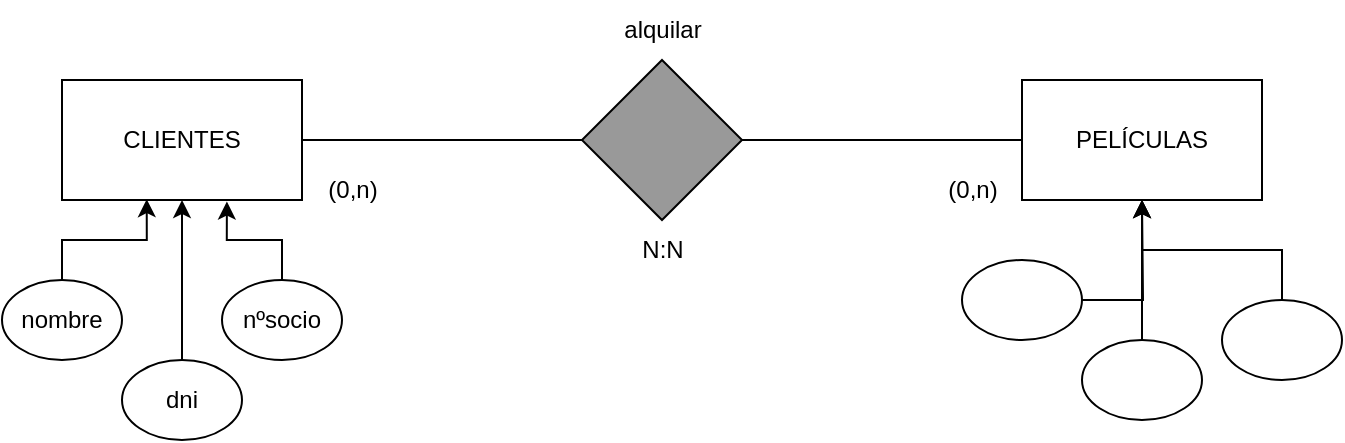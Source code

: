 <mxfile version="22.0.0" type="github">
  <diagram id="R2lEEEUBdFMjLlhIrx00" name="Page-1">
    <mxGraphModel dx="574" dy="300" grid="1" gridSize="10" guides="1" tooltips="1" connect="1" arrows="1" fold="1" page="1" pageScale="1" pageWidth="850" pageHeight="1100" background="none" math="0" shadow="0" extFonts="Permanent Marker^https://fonts.googleapis.com/css?family=Permanent+Marker">
      <root>
        <mxCell id="0" />
        <mxCell id="1" parent="0" />
        <mxCell id="Ll3oK5ygTe_x3l-XsEvN-1" value="CLIENTES" style="rounded=0;whiteSpace=wrap;html=1;" vertex="1" parent="1">
          <mxGeometry x="80" y="40" width="120" height="60" as="geometry" />
        </mxCell>
        <mxCell id="Ll3oK5ygTe_x3l-XsEvN-2" value="PELÍCULAS" style="rounded=0;whiteSpace=wrap;html=1;" vertex="1" parent="1">
          <mxGeometry x="560" y="40" width="120" height="60" as="geometry" />
        </mxCell>
        <mxCell id="Ll3oK5ygTe_x3l-XsEvN-3" value="" style="rhombus;whiteSpace=wrap;html=1;fillColor=#999999;" vertex="1" parent="1">
          <mxGeometry x="340" y="30" width="80" height="80" as="geometry" />
        </mxCell>
        <mxCell id="Ll3oK5ygTe_x3l-XsEvN-5" value="" style="endArrow=none;html=1;rounded=0;entryX=1;entryY=0.5;entryDx=0;entryDy=0;exitX=0;exitY=0.5;exitDx=0;exitDy=0;" edge="1" parent="1" source="Ll3oK5ygTe_x3l-XsEvN-3" target="Ll3oK5ygTe_x3l-XsEvN-1">
          <mxGeometry width="50" height="50" relative="1" as="geometry">
            <mxPoint x="400" y="360" as="sourcePoint" />
            <mxPoint x="450" y="310" as="targetPoint" />
          </mxGeometry>
        </mxCell>
        <mxCell id="Ll3oK5ygTe_x3l-XsEvN-6" value="" style="endArrow=none;html=1;rounded=0;entryX=0;entryY=0.5;entryDx=0;entryDy=0;exitX=1;exitY=0.5;exitDx=0;exitDy=0;" edge="1" parent="1" source="Ll3oK5ygTe_x3l-XsEvN-3" target="Ll3oK5ygTe_x3l-XsEvN-2">
          <mxGeometry width="50" height="50" relative="1" as="geometry">
            <mxPoint x="430" y="70" as="sourcePoint" />
            <mxPoint x="470" y="250" as="targetPoint" />
          </mxGeometry>
        </mxCell>
        <mxCell id="Ll3oK5ygTe_x3l-XsEvN-7" value="alquilar" style="text;html=1;align=center;verticalAlign=middle;resizable=0;points=[];autosize=1;strokeColor=none;fillColor=none;" vertex="1" parent="1">
          <mxGeometry x="350" width="60" height="30" as="geometry" />
        </mxCell>
        <mxCell id="Ll3oK5ygTe_x3l-XsEvN-8" value="N:N" style="text;html=1;align=center;verticalAlign=middle;resizable=0;points=[];autosize=1;strokeColor=none;fillColor=none;" vertex="1" parent="1">
          <mxGeometry x="360" y="110" width="40" height="30" as="geometry" />
        </mxCell>
        <mxCell id="Ll3oK5ygTe_x3l-XsEvN-9" value="(0,n)" style="text;html=1;align=center;verticalAlign=middle;resizable=0;points=[];autosize=1;strokeColor=none;fillColor=none;" vertex="1" parent="1">
          <mxGeometry x="200" y="80" width="50" height="30" as="geometry" />
        </mxCell>
        <mxCell id="Ll3oK5ygTe_x3l-XsEvN-10" value="(0,n)" style="text;html=1;align=center;verticalAlign=middle;resizable=0;points=[];autosize=1;strokeColor=none;fillColor=none;" vertex="1" parent="1">
          <mxGeometry x="510" y="80" width="50" height="30" as="geometry" />
        </mxCell>
        <mxCell id="Ll3oK5ygTe_x3l-XsEvN-11" value="nombre" style="ellipse;whiteSpace=wrap;html=1;" vertex="1" parent="1">
          <mxGeometry x="50" y="140" width="60" height="40" as="geometry" />
        </mxCell>
        <mxCell id="Ll3oK5ygTe_x3l-XsEvN-30" style="edgeStyle=orthogonalEdgeStyle;rounded=0;orthogonalLoop=1;jettySize=auto;html=1;entryX=0.5;entryY=1;entryDx=0;entryDy=0;" edge="1" parent="1" source="Ll3oK5ygTe_x3l-XsEvN-12" target="Ll3oK5ygTe_x3l-XsEvN-1">
          <mxGeometry relative="1" as="geometry" />
        </mxCell>
        <mxCell id="Ll3oK5ygTe_x3l-XsEvN-12" value="dni" style="ellipse;whiteSpace=wrap;html=1;" vertex="1" parent="1">
          <mxGeometry x="110" y="180" width="60" height="40" as="geometry" />
        </mxCell>
        <mxCell id="Ll3oK5ygTe_x3l-XsEvN-13" value="nºsocio" style="ellipse;whiteSpace=wrap;html=1;" vertex="1" parent="1">
          <mxGeometry x="160" y="140" width="60" height="40" as="geometry" />
        </mxCell>
        <mxCell id="Ll3oK5ygTe_x3l-XsEvN-26" style="edgeStyle=orthogonalEdgeStyle;rounded=0;orthogonalLoop=1;jettySize=auto;html=1;" edge="1" parent="1" source="Ll3oK5ygTe_x3l-XsEvN-14">
          <mxGeometry relative="1" as="geometry">
            <mxPoint x="620" y="100" as="targetPoint" />
          </mxGeometry>
        </mxCell>
        <mxCell id="Ll3oK5ygTe_x3l-XsEvN-14" value="" style="ellipse;whiteSpace=wrap;html=1;" vertex="1" parent="1">
          <mxGeometry x="530" y="130" width="60" height="40" as="geometry" />
        </mxCell>
        <mxCell id="Ll3oK5ygTe_x3l-XsEvN-24" style="edgeStyle=orthogonalEdgeStyle;rounded=0;orthogonalLoop=1;jettySize=auto;html=1;entryX=0.5;entryY=1;entryDx=0;entryDy=0;" edge="1" parent="1" source="Ll3oK5ygTe_x3l-XsEvN-15" target="Ll3oK5ygTe_x3l-XsEvN-2">
          <mxGeometry relative="1" as="geometry" />
        </mxCell>
        <mxCell id="Ll3oK5ygTe_x3l-XsEvN-15" value="" style="ellipse;whiteSpace=wrap;html=1;" vertex="1" parent="1">
          <mxGeometry x="590" y="170" width="60" height="40" as="geometry" />
        </mxCell>
        <mxCell id="Ll3oK5ygTe_x3l-XsEvN-25" style="edgeStyle=orthogonalEdgeStyle;rounded=0;orthogonalLoop=1;jettySize=auto;html=1;" edge="1" parent="1" source="Ll3oK5ygTe_x3l-XsEvN-16">
          <mxGeometry relative="1" as="geometry">
            <mxPoint x="620" y="100" as="targetPoint" />
            <Array as="points">
              <mxPoint x="690" y="125" />
              <mxPoint x="620" y="125" />
            </Array>
          </mxGeometry>
        </mxCell>
        <mxCell id="Ll3oK5ygTe_x3l-XsEvN-16" value="" style="ellipse;whiteSpace=wrap;html=1;rotation=0;" vertex="1" parent="1">
          <mxGeometry x="660" y="150" width="60" height="40" as="geometry" />
        </mxCell>
        <mxCell id="Ll3oK5ygTe_x3l-XsEvN-31" style="edgeStyle=orthogonalEdgeStyle;rounded=0;orthogonalLoop=1;jettySize=auto;html=1;entryX=0.687;entryY=1.013;entryDx=0;entryDy=0;entryPerimeter=0;" edge="1" parent="1" source="Ll3oK5ygTe_x3l-XsEvN-13" target="Ll3oK5ygTe_x3l-XsEvN-1">
          <mxGeometry relative="1" as="geometry" />
        </mxCell>
        <mxCell id="Ll3oK5ygTe_x3l-XsEvN-32" style="edgeStyle=orthogonalEdgeStyle;rounded=0;orthogonalLoop=1;jettySize=auto;html=1;entryX=0.353;entryY=0.993;entryDx=0;entryDy=0;entryPerimeter=0;" edge="1" parent="1" source="Ll3oK5ygTe_x3l-XsEvN-11" target="Ll3oK5ygTe_x3l-XsEvN-1">
          <mxGeometry relative="1" as="geometry" />
        </mxCell>
      </root>
    </mxGraphModel>
  </diagram>
</mxfile>
